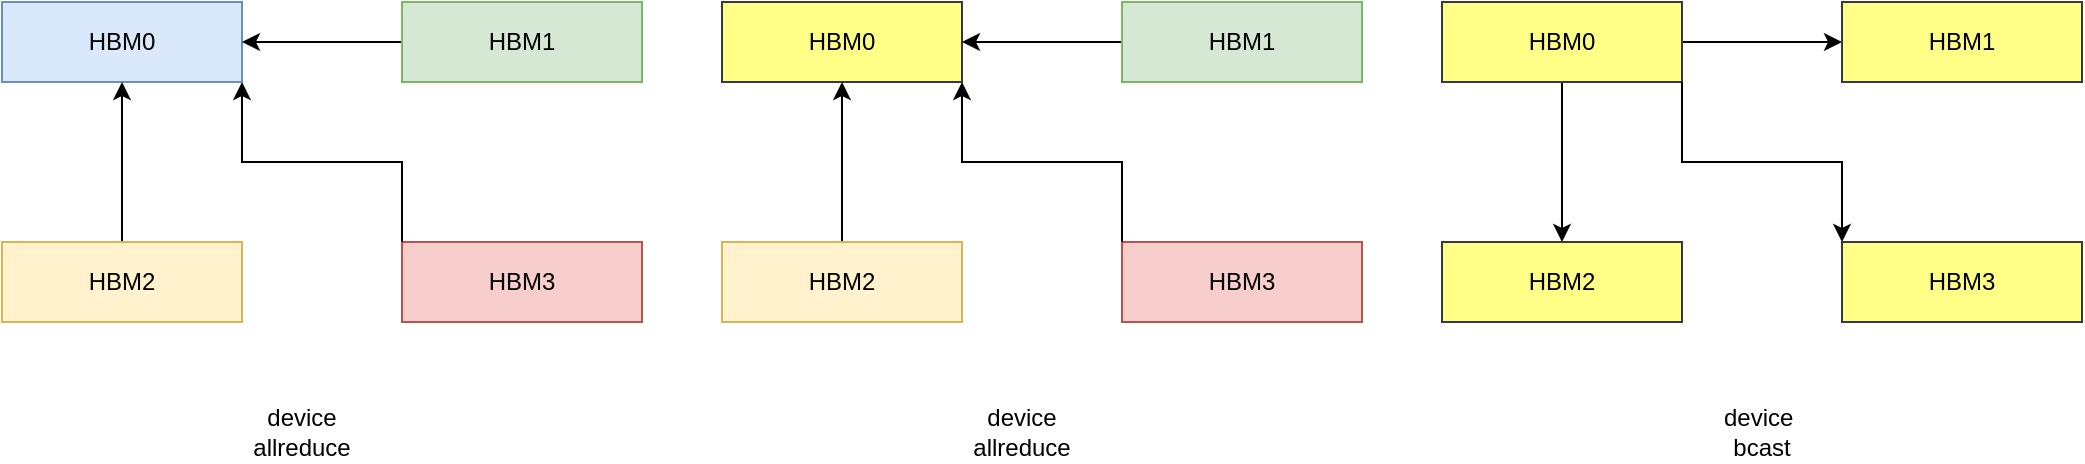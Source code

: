 <mxfile version="21.0.10" type="github">
  <diagram name="Page-1" id="gypVrYhVjfgFWsSbtT4_">
    <mxGraphModel dx="2358" dy="1240" grid="1" gridSize="10" guides="1" tooltips="1" connect="1" arrows="1" fold="1" page="1" pageScale="1" pageWidth="850" pageHeight="1100" math="0" shadow="0">
      <root>
        <mxCell id="0" />
        <mxCell id="1" parent="0" />
        <mxCell id="UT3TPzIITWsSeXLHkU9y-1" value="HBM0" style="rounded=0;whiteSpace=wrap;html=1;fillColor=#dae8fc;strokeColor=#6c8ebf;" vertex="1" parent="1">
          <mxGeometry x="120" y="320" width="120" height="40" as="geometry" />
        </mxCell>
        <mxCell id="UT3TPzIITWsSeXLHkU9y-5" value="" style="edgeStyle=orthogonalEdgeStyle;rounded=0;orthogonalLoop=1;jettySize=auto;html=1;" edge="1" parent="1" source="UT3TPzIITWsSeXLHkU9y-2" target="UT3TPzIITWsSeXLHkU9y-1">
          <mxGeometry relative="1" as="geometry" />
        </mxCell>
        <mxCell id="UT3TPzIITWsSeXLHkU9y-2" value="HBM1" style="rounded=0;whiteSpace=wrap;html=1;fillColor=#d5e8d4;strokeColor=#82b366;" vertex="1" parent="1">
          <mxGeometry x="320" y="320" width="120" height="40" as="geometry" />
        </mxCell>
        <mxCell id="UT3TPzIITWsSeXLHkU9y-6" value="" style="edgeStyle=orthogonalEdgeStyle;rounded=0;orthogonalLoop=1;jettySize=auto;html=1;" edge="1" parent="1" source="UT3TPzIITWsSeXLHkU9y-3" target="UT3TPzIITWsSeXLHkU9y-1">
          <mxGeometry relative="1" as="geometry" />
        </mxCell>
        <mxCell id="UT3TPzIITWsSeXLHkU9y-3" value="HBM2" style="rounded=0;whiteSpace=wrap;html=1;fillColor=#fff2cc;strokeColor=#d6b656;" vertex="1" parent="1">
          <mxGeometry x="120" y="440" width="120" height="40" as="geometry" />
        </mxCell>
        <mxCell id="UT3TPzIITWsSeXLHkU9y-4" value="HBM3" style="rounded=0;whiteSpace=wrap;html=1;fillColor=#f8cecc;strokeColor=#b85450;" vertex="1" parent="1">
          <mxGeometry x="320" y="440" width="120" height="40" as="geometry" />
        </mxCell>
        <mxCell id="UT3TPzIITWsSeXLHkU9y-7" value="" style="edgeStyle=orthogonalEdgeStyle;rounded=0;orthogonalLoop=1;jettySize=auto;html=1;exitX=0;exitY=0;exitDx=0;exitDy=0;entryX=1;entryY=1;entryDx=0;entryDy=0;" edge="1" parent="1" source="UT3TPzIITWsSeXLHkU9y-4" target="UT3TPzIITWsSeXLHkU9y-1">
          <mxGeometry relative="1" as="geometry">
            <mxPoint x="190" y="450" as="sourcePoint" />
            <mxPoint x="190" y="370" as="targetPoint" />
          </mxGeometry>
        </mxCell>
        <mxCell id="UT3TPzIITWsSeXLHkU9y-18" value="device allreduce" style="text;html=1;strokeColor=none;fillColor=none;align=center;verticalAlign=middle;whiteSpace=wrap;rounded=0;" vertex="1" parent="1">
          <mxGeometry x="240" y="520" width="60" height="30" as="geometry" />
        </mxCell>
        <mxCell id="UT3TPzIITWsSeXLHkU9y-30" value="" style="edgeStyle=orthogonalEdgeStyle;rounded=0;orthogonalLoop=1;jettySize=auto;html=1;" edge="1" parent="1" source="UT3TPzIITWsSeXLHkU9y-32" target="UT3TPzIITWsSeXLHkU9y-34">
          <mxGeometry relative="1" as="geometry" />
        </mxCell>
        <mxCell id="UT3TPzIITWsSeXLHkU9y-31" value="" style="edgeStyle=orthogonalEdgeStyle;rounded=0;orthogonalLoop=1;jettySize=auto;html=1;" edge="1" parent="1" source="UT3TPzIITWsSeXLHkU9y-32" target="UT3TPzIITWsSeXLHkU9y-33">
          <mxGeometry relative="1" as="geometry" />
        </mxCell>
        <mxCell id="UT3TPzIITWsSeXLHkU9y-32" value="HBM0" style="rounded=0;whiteSpace=wrap;html=1;fillColor=#ffff88;strokeColor=#36393d;" vertex="1" parent="1">
          <mxGeometry x="840" y="320" width="120" height="40" as="geometry" />
        </mxCell>
        <mxCell id="UT3TPzIITWsSeXLHkU9y-33" value="HBM1" style="rounded=0;whiteSpace=wrap;html=1;fillColor=#ffff88;strokeColor=#36393d;" vertex="1" parent="1">
          <mxGeometry x="1040" y="320" width="120" height="40" as="geometry" />
        </mxCell>
        <mxCell id="UT3TPzIITWsSeXLHkU9y-34" value="HBM2" style="rounded=0;whiteSpace=wrap;html=1;fillColor=#ffff88;strokeColor=#36393d;" vertex="1" parent="1">
          <mxGeometry x="840" y="440" width="120" height="40" as="geometry" />
        </mxCell>
        <mxCell id="UT3TPzIITWsSeXLHkU9y-35" value="HBM3" style="rounded=0;whiteSpace=wrap;html=1;fillColor=#ffff88;strokeColor=#36393d;" vertex="1" parent="1">
          <mxGeometry x="1040" y="440" width="120" height="40" as="geometry" />
        </mxCell>
        <mxCell id="UT3TPzIITWsSeXLHkU9y-36" value="" style="edgeStyle=orthogonalEdgeStyle;rounded=0;orthogonalLoop=1;jettySize=auto;html=1;exitX=1;exitY=1;exitDx=0;exitDy=0;entryX=0;entryY=0;entryDx=0;entryDy=0;" edge="1" parent="1" source="UT3TPzIITWsSeXLHkU9y-32" target="UT3TPzIITWsSeXLHkU9y-35">
          <mxGeometry relative="1" as="geometry">
            <mxPoint x="690" y="450" as="sourcePoint" />
            <mxPoint x="610" y="370" as="targetPoint" />
          </mxGeometry>
        </mxCell>
        <mxCell id="UT3TPzIITWsSeXLHkU9y-37" value="device&amp;nbsp;&lt;br&gt;bcast" style="text;html=1;strokeColor=none;fillColor=none;align=center;verticalAlign=middle;whiteSpace=wrap;rounded=0;" vertex="1" parent="1">
          <mxGeometry x="970" y="520" width="60" height="30" as="geometry" />
        </mxCell>
        <mxCell id="UT3TPzIITWsSeXLHkU9y-38" value="HBM0" style="rounded=0;whiteSpace=wrap;html=1;fillColor=#ffff88;strokeColor=#36393d;" vertex="1" parent="1">
          <mxGeometry x="480" y="320" width="120" height="40" as="geometry" />
        </mxCell>
        <mxCell id="UT3TPzIITWsSeXLHkU9y-39" value="" style="edgeStyle=orthogonalEdgeStyle;rounded=0;orthogonalLoop=1;jettySize=auto;html=1;" edge="1" parent="1" source="UT3TPzIITWsSeXLHkU9y-40" target="UT3TPzIITWsSeXLHkU9y-38">
          <mxGeometry relative="1" as="geometry" />
        </mxCell>
        <mxCell id="UT3TPzIITWsSeXLHkU9y-40" value="HBM1" style="rounded=0;whiteSpace=wrap;html=1;fillColor=#d5e8d4;strokeColor=#82b366;" vertex="1" parent="1">
          <mxGeometry x="680" y="320" width="120" height="40" as="geometry" />
        </mxCell>
        <mxCell id="UT3TPzIITWsSeXLHkU9y-41" value="" style="edgeStyle=orthogonalEdgeStyle;rounded=0;orthogonalLoop=1;jettySize=auto;html=1;" edge="1" parent="1" source="UT3TPzIITWsSeXLHkU9y-42" target="UT3TPzIITWsSeXLHkU9y-38">
          <mxGeometry relative="1" as="geometry" />
        </mxCell>
        <mxCell id="UT3TPzIITWsSeXLHkU9y-42" value="HBM2" style="rounded=0;whiteSpace=wrap;html=1;fillColor=#fff2cc;strokeColor=#d6b656;" vertex="1" parent="1">
          <mxGeometry x="480" y="440" width="120" height="40" as="geometry" />
        </mxCell>
        <mxCell id="UT3TPzIITWsSeXLHkU9y-43" value="HBM3" style="rounded=0;whiteSpace=wrap;html=1;fillColor=#f8cecc;strokeColor=#b85450;" vertex="1" parent="1">
          <mxGeometry x="680" y="440" width="120" height="40" as="geometry" />
        </mxCell>
        <mxCell id="UT3TPzIITWsSeXLHkU9y-44" value="" style="edgeStyle=orthogonalEdgeStyle;rounded=0;orthogonalLoop=1;jettySize=auto;html=1;exitX=0;exitY=0;exitDx=0;exitDy=0;entryX=1;entryY=1;entryDx=0;entryDy=0;" edge="1" parent="1" source="UT3TPzIITWsSeXLHkU9y-43" target="UT3TPzIITWsSeXLHkU9y-38">
          <mxGeometry relative="1" as="geometry">
            <mxPoint x="550" y="450" as="sourcePoint" />
            <mxPoint x="550" y="370" as="targetPoint" />
          </mxGeometry>
        </mxCell>
        <mxCell id="UT3TPzIITWsSeXLHkU9y-45" value="device allreduce" style="text;html=1;strokeColor=none;fillColor=none;align=center;verticalAlign=middle;whiteSpace=wrap;rounded=0;" vertex="1" parent="1">
          <mxGeometry x="600" y="520" width="60" height="30" as="geometry" />
        </mxCell>
      </root>
    </mxGraphModel>
  </diagram>
</mxfile>
